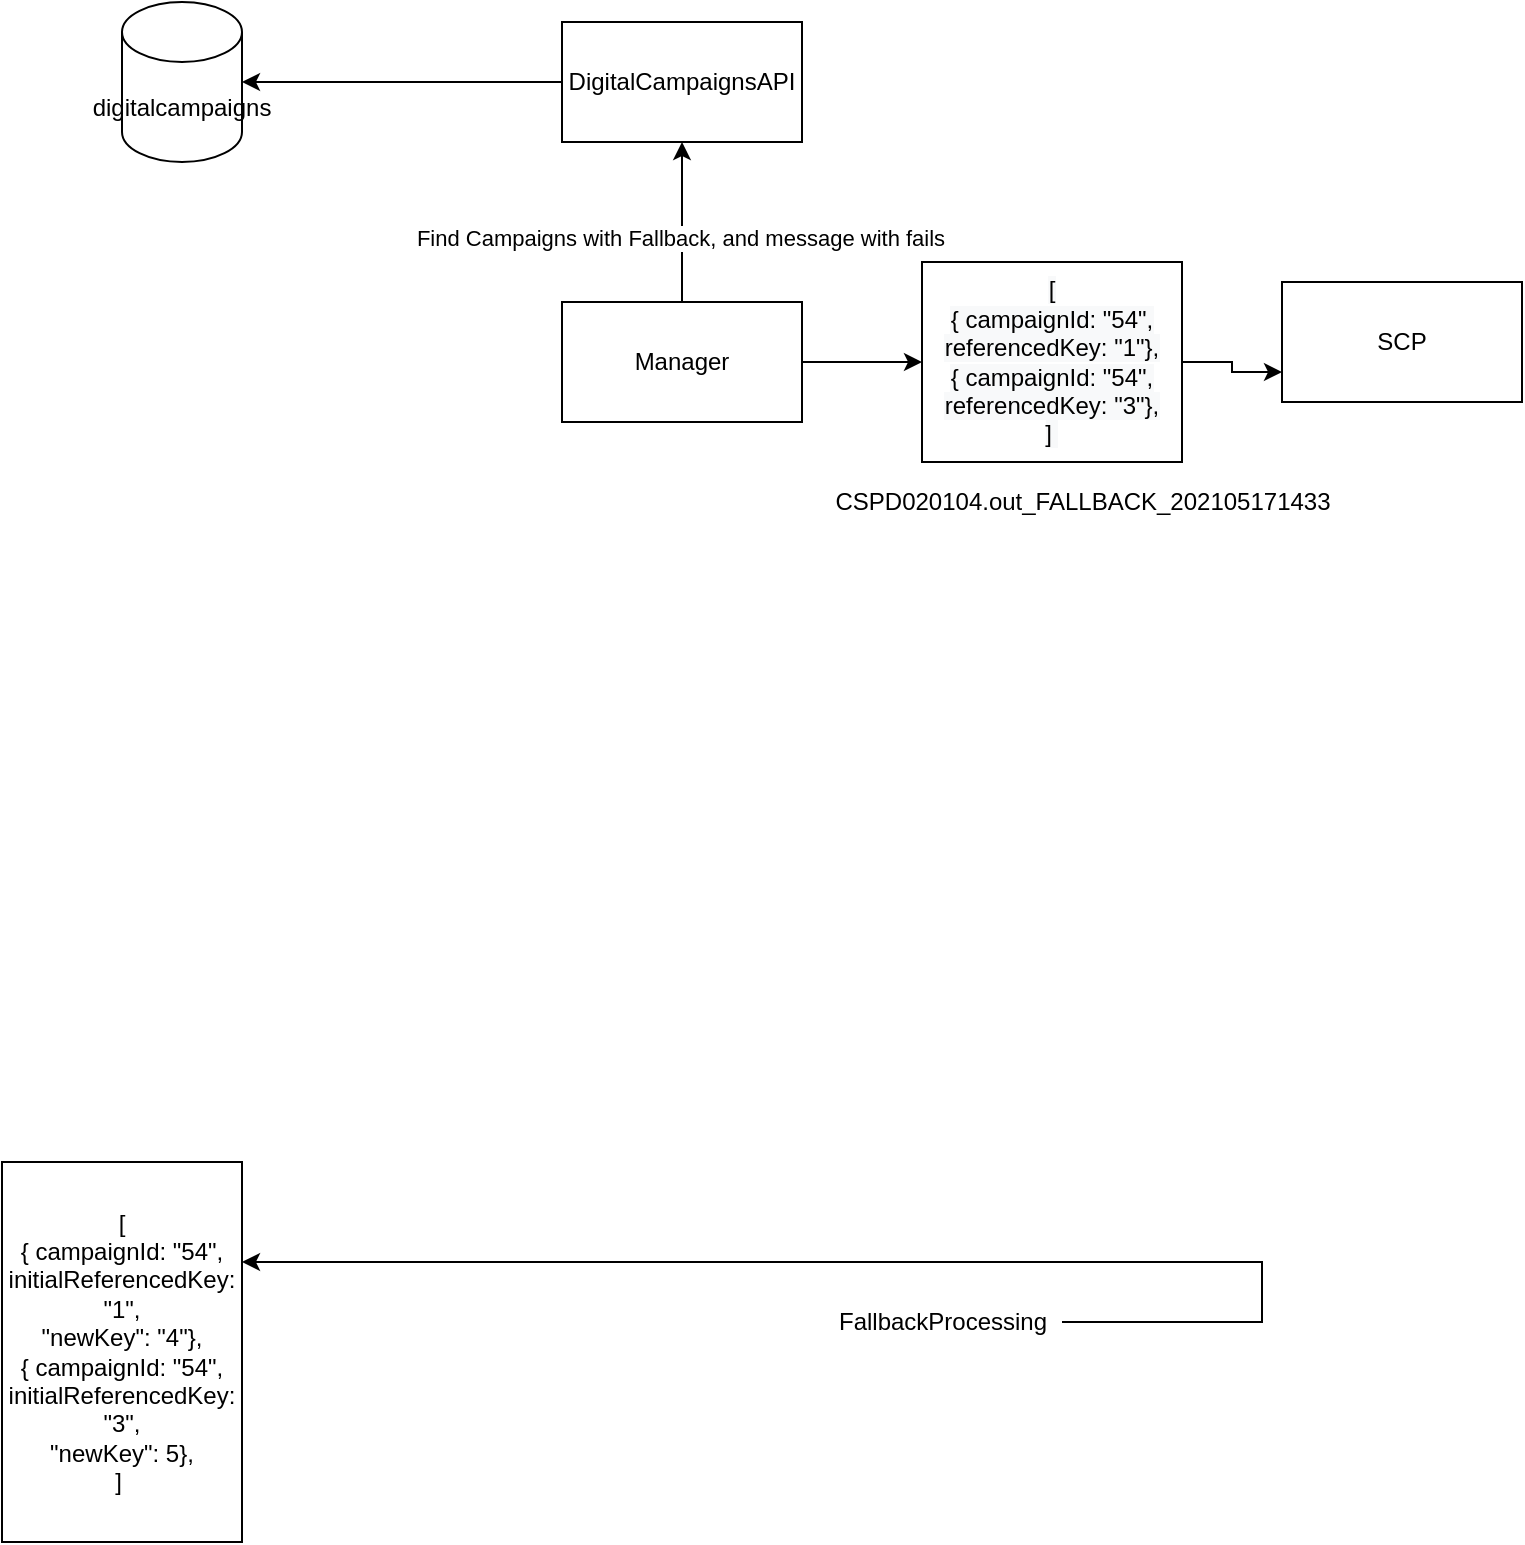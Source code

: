 <mxfile version="14.7.3" type="github">
  <diagram id="o3v9zGSRblRuSPQtVMKY" name="Page-1">
    <mxGraphModel dx="1350" dy="806" grid="1" gridSize="10" guides="1" tooltips="1" connect="1" arrows="1" fold="1" page="1" pageScale="1" pageWidth="850" pageHeight="1100" math="0" shadow="0">
      <root>
        <mxCell id="0" />
        <mxCell id="1" parent="0" />
        <mxCell id="sKk9lR-nsjvR3i9xRPQ5-1" value="digitalcampaigns&lt;br&gt;" style="shape=cylinder3;whiteSpace=wrap;html=1;boundedLbl=1;backgroundOutline=1;size=15;" parent="1" vertex="1">
          <mxGeometry x="140" y="80" width="60" height="80" as="geometry" />
        </mxCell>
        <mxCell id="sKk9lR-nsjvR3i9xRPQ5-4" style="edgeStyle=orthogonalEdgeStyle;rounded=0;orthogonalLoop=1;jettySize=auto;html=1;" parent="1" source="sKk9lR-nsjvR3i9xRPQ5-3" target="sKk9lR-nsjvR3i9xRPQ5-1" edge="1">
          <mxGeometry relative="1" as="geometry" />
        </mxCell>
        <mxCell id="sKk9lR-nsjvR3i9xRPQ5-3" value="DigitalCampaignsAPI" style="rounded=0;whiteSpace=wrap;html=1;" parent="1" vertex="1">
          <mxGeometry x="360" y="90" width="120" height="60" as="geometry" />
        </mxCell>
        <mxCell id="sKk9lR-nsjvR3i9xRPQ5-13" style="edgeStyle=orthogonalEdgeStyle;rounded=0;orthogonalLoop=1;jettySize=auto;html=1;entryX=0;entryY=0.75;entryDx=0;entryDy=0;" parent="1" source="sKk9lR-nsjvR3i9xRPQ5-6" target="sKk9lR-nsjvR3i9xRPQ5-12" edge="1">
          <mxGeometry relative="1" as="geometry" />
        </mxCell>
        <mxCell id="sKk9lR-nsjvR3i9xRPQ5-6" value="&lt;meta charset=&quot;utf-8&quot;&gt;&lt;span style=&quot;color: rgb(0, 0, 0); font-family: helvetica; font-size: 12px; font-style: normal; font-weight: 400; letter-spacing: normal; text-align: center; text-indent: 0px; text-transform: none; word-spacing: 0px; background-color: rgb(248, 249, 250); display: inline; float: none;&quot;&gt;[&lt;/span&gt;&lt;br style=&quot;color: rgb(0, 0, 0); font-family: helvetica; font-size: 12px; font-style: normal; font-weight: 400; letter-spacing: normal; text-align: center; text-indent: 0px; text-transform: none; word-spacing: 0px; background-color: rgb(248, 249, 250);&quot;&gt;&lt;span style=&quot;color: rgb(0, 0, 0); font-family: helvetica; font-size: 12px; font-style: normal; font-weight: 400; letter-spacing: normal; text-align: center; text-indent: 0px; text-transform: none; word-spacing: 0px; background-color: rgb(248, 249, 250); display: inline; float: none;&quot;&gt;{ campaignId: &quot;54&quot;, referencedKey: &quot;1&quot;},&lt;/span&gt;&lt;br style=&quot;color: rgb(0, 0, 0); font-family: helvetica; font-size: 12px; font-style: normal; font-weight: 400; letter-spacing: normal; text-align: center; text-indent: 0px; text-transform: none; word-spacing: 0px; background-color: rgb(248, 249, 250);&quot;&gt;&lt;span style=&quot;color: rgb(0, 0, 0); font-family: helvetica; font-size: 12px; font-style: normal; font-weight: 400; letter-spacing: normal; text-align: center; text-indent: 0px; text-transform: none; word-spacing: 0px; background-color: rgb(248, 249, 250); display: inline; float: none;&quot;&gt;{ campaignId: &quot;54&quot;, referencedKey: &quot;3&quot;},&lt;/span&gt;&lt;br style=&quot;color: rgb(0, 0, 0); font-family: helvetica; font-size: 12px; font-style: normal; font-weight: 400; letter-spacing: normal; text-align: center; text-indent: 0px; text-transform: none; word-spacing: 0px; background-color: rgb(248, 249, 250);&quot;&gt;&lt;span style=&quot;color: rgb(0, 0, 0); font-family: helvetica; font-size: 12px; font-style: normal; font-weight: 400; letter-spacing: normal; text-align: center; text-indent: 0px; text-transform: none; word-spacing: 0px; background-color: rgb(248, 249, 250); display: inline; float: none;&quot;&gt;]&amp;nbsp;&lt;/span&gt;" style="whiteSpace=wrap;html=1;" parent="1" vertex="1">
          <mxGeometry x="540" y="210" width="130" height="100" as="geometry" />
        </mxCell>
        <mxCell id="sKk9lR-nsjvR3i9xRPQ5-7" value="CSPD020104.out_FALLBACK_202105171433" style="text;html=1;align=center;verticalAlign=middle;resizable=0;points=[];autosize=1;strokeColor=none;" parent="1" vertex="1">
          <mxGeometry x="490" y="320" width="260" height="20" as="geometry" />
        </mxCell>
        <mxCell id="sKk9lR-nsjvR3i9xRPQ5-10" style="edgeStyle=orthogonalEdgeStyle;rounded=0;orthogonalLoop=1;jettySize=auto;html=1;" parent="1" source="sKk9lR-nsjvR3i9xRPQ5-9" target="sKk9lR-nsjvR3i9xRPQ5-3" edge="1">
          <mxGeometry relative="1" as="geometry" />
        </mxCell>
        <mxCell id="sKk9lR-nsjvR3i9xRPQ5-18" value="Find Campaigns with Fallback, and message with fails" style="edgeLabel;html=1;align=center;verticalAlign=middle;resizable=0;points=[];" parent="sKk9lR-nsjvR3i9xRPQ5-10" vertex="1" connectable="0">
          <mxGeometry x="-0.185" y="1" relative="1" as="geometry">
            <mxPoint as="offset" />
          </mxGeometry>
        </mxCell>
        <mxCell id="sKk9lR-nsjvR3i9xRPQ5-11" style="edgeStyle=orthogonalEdgeStyle;rounded=0;orthogonalLoop=1;jettySize=auto;html=1;" parent="1" source="sKk9lR-nsjvR3i9xRPQ5-9" target="sKk9lR-nsjvR3i9xRPQ5-6" edge="1">
          <mxGeometry relative="1" as="geometry" />
        </mxCell>
        <mxCell id="sKk9lR-nsjvR3i9xRPQ5-9" value="Manager" style="whiteSpace=wrap;html=1;" parent="1" vertex="1">
          <mxGeometry x="360" y="230" width="120" height="60" as="geometry" />
        </mxCell>
        <mxCell id="sKk9lR-nsjvR3i9xRPQ5-12" value="SCP" style="whiteSpace=wrap;html=1;" parent="1" vertex="1">
          <mxGeometry x="720" y="220" width="120" height="60" as="geometry" />
        </mxCell>
        <mxCell id="sKk9lR-nsjvR3i9xRPQ5-15" value="[&lt;br&gt;{ campaignId: &quot;54&quot;, initialReferencedKey: &quot;1&quot;,&lt;br&gt;&quot;newKey&quot;: &quot;4&quot;},&lt;br&gt;{ campaignId: &quot;54&quot;, initialReferencedKey: &quot;3&quot;,&lt;br&gt;&quot;newKey&quot;: 5},&lt;br&gt;]&amp;nbsp;" style="whiteSpace=wrap;html=1;" parent="1" vertex="1">
          <mxGeometry x="80" y="660" width="120" height="190" as="geometry" />
        </mxCell>
        <mxCell id="GIdS3LOhMRxrJmHubpFw-1" value="" style="edgeStyle=orthogonalEdgeStyle;rounded=0;orthogonalLoop=1;jettySize=auto;html=1;" parent="1" source="sKk9lR-nsjvR3i9xRPQ5-16" target="sKk9lR-nsjvR3i9xRPQ5-15" edge="1">
          <mxGeometry relative="1" as="geometry">
            <Array as="points">
              <mxPoint x="710" y="710" />
            </Array>
          </mxGeometry>
        </mxCell>
        <mxCell id="sKk9lR-nsjvR3i9xRPQ5-16" value="FallbackProcessing" style="text;html=1;align=center;verticalAlign=middle;resizable=0;points=[];autosize=1;strokeColor=none;" parent="1" vertex="1">
          <mxGeometry x="490" y="730" width="120" height="20" as="geometry" />
        </mxCell>
      </root>
    </mxGraphModel>
  </diagram>
</mxfile>
